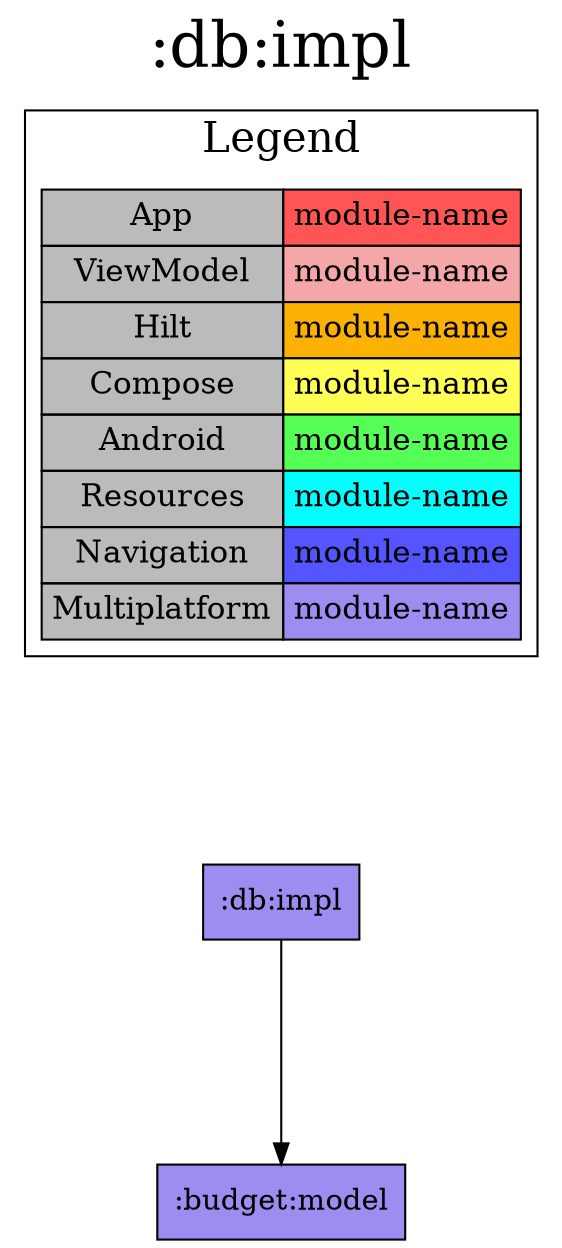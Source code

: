digraph {
edge ["dir"="forward"]
graph ["dpi"="100","label"=":db:impl","labelloc"="t","fontsize"="30","ranksep"="1.5","rankdir"="TB"]
node ["style"="filled"]
":db:impl" ["fillcolor"="#9D8DF1","shape"="box"]
":budget:model" ["fillcolor"="#9D8DF1","shape"="box"]
{
edge ["dir"="none"]
graph ["rank"="same"]
}
":db:impl" -> ":budget:model"
subgraph "cluster_legend" {
edge ["dir"="none"]
graph ["label"="Legend","fontsize"="20"]
"Legend" ["style"="filled","fillcolor"="#bbbbbb","shape"="none","margin"="0","fontsize"="15","label"=<
<TABLE BORDER="0" CELLBORDER="1" CELLSPACING="0" CELLPADDING="4">
<TR><TD>App</TD><TD BGCOLOR="#FF5555">module-name</TD></TR>
<TR><TD>ViewModel</TD><TD BGCOLOR="#F5A6A6">module-name</TD></TR>
<TR><TD>Hilt</TD><TD BGCOLOR="#FCB103">module-name</TD></TR>
<TR><TD>Compose</TD><TD BGCOLOR="#FFFF55">module-name</TD></TR>
<TR><TD>Android</TD><TD BGCOLOR="#55FF55">module-name</TD></TR>
<TR><TD>Resources</TD><TD BGCOLOR="#00FFFF">module-name</TD></TR>
<TR><TD>Navigation</TD><TD BGCOLOR="#5555FF">module-name</TD></TR>
<TR><TD>Multiplatform</TD><TD BGCOLOR="#9D8DF1">module-name</TD></TR>
</TABLE>
>]
} -> ":db:impl" ["style"="invis"]
}